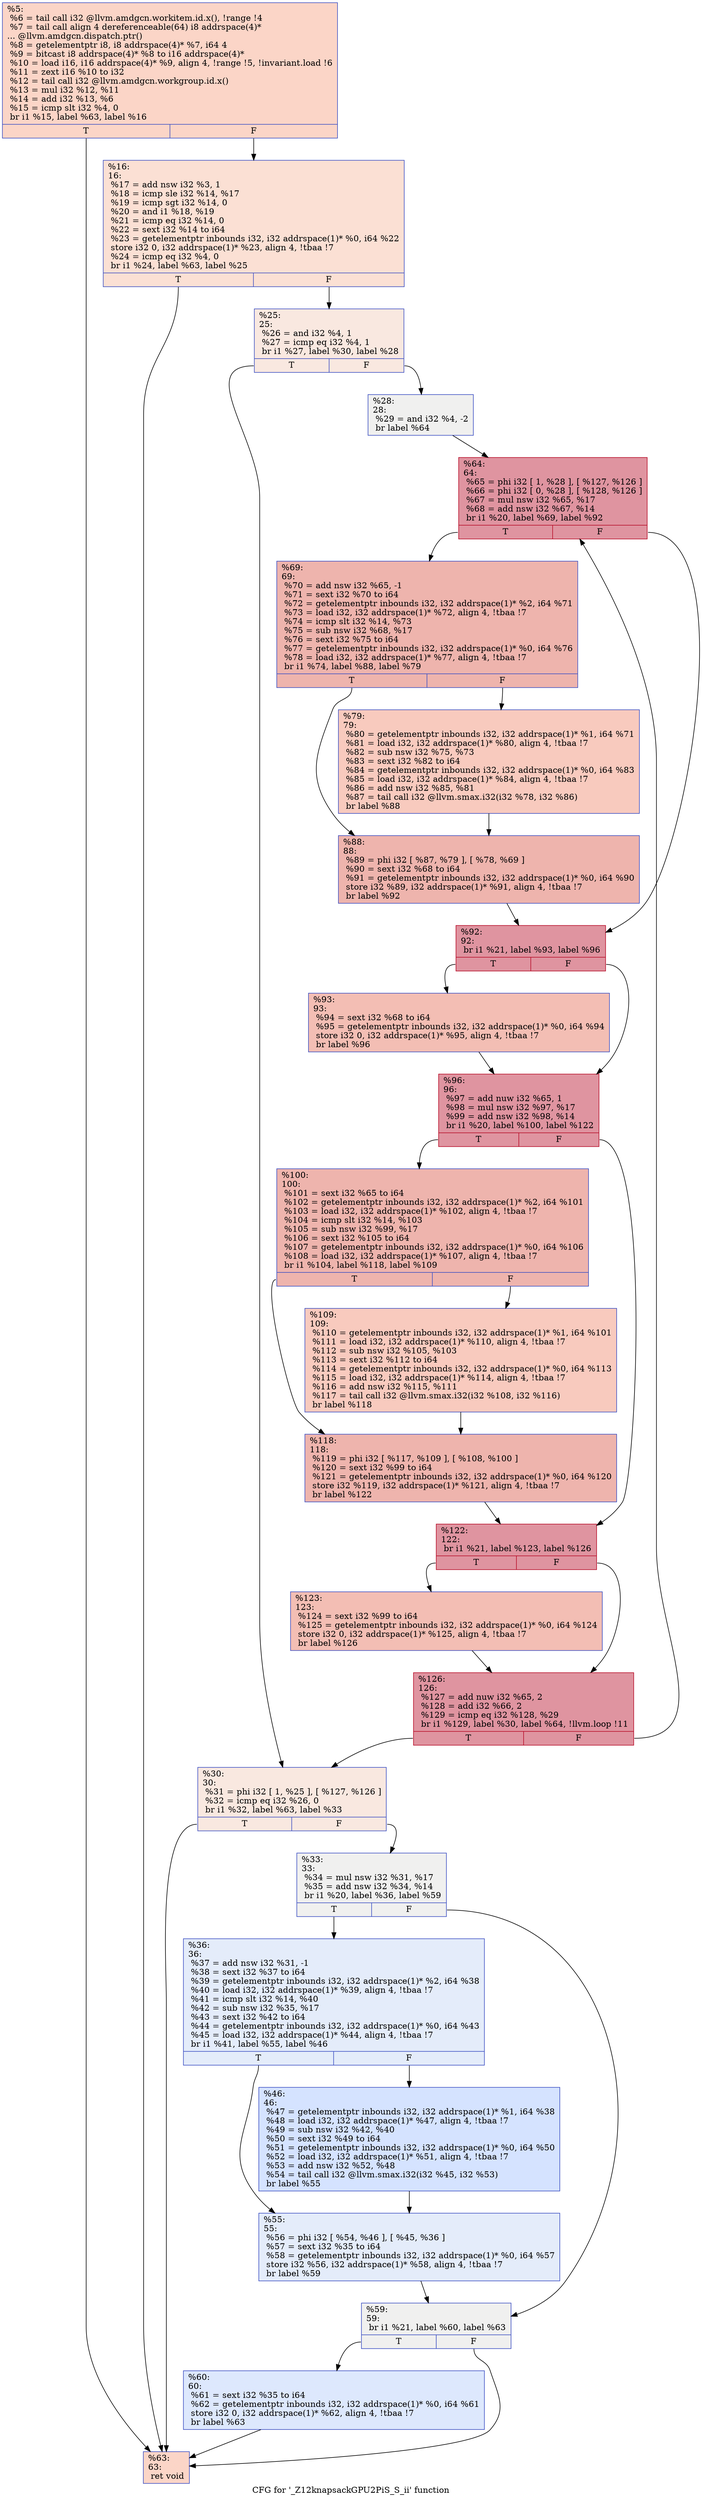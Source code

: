 digraph "CFG for '_Z12knapsackGPU2PiS_S_ii' function" {
	label="CFG for '_Z12knapsackGPU2PiS_S_ii' function";

	Node0x57fc970 [shape=record,color="#3d50c3ff", style=filled, fillcolor="#f5a08170",label="{%5:\l  %6 = tail call i32 @llvm.amdgcn.workitem.id.x(), !range !4\l  %7 = tail call align 4 dereferenceable(64) i8 addrspace(4)*\l... @llvm.amdgcn.dispatch.ptr()\l  %8 = getelementptr i8, i8 addrspace(4)* %7, i64 4\l  %9 = bitcast i8 addrspace(4)* %8 to i16 addrspace(4)*\l  %10 = load i16, i16 addrspace(4)* %9, align 4, !range !5, !invariant.load !6\l  %11 = zext i16 %10 to i32\l  %12 = tail call i32 @llvm.amdgcn.workgroup.id.x()\l  %13 = mul i32 %12, %11\l  %14 = add i32 %13, %6\l  %15 = icmp slt i32 %4, 0\l  br i1 %15, label %63, label %16\l|{<s0>T|<s1>F}}"];
	Node0x57fc970:s0 -> Node0x57fe7f0;
	Node0x57fc970:s1 -> Node0x57fe880;
	Node0x57fe880 [shape=record,color="#3d50c3ff", style=filled, fillcolor="#f7b99e70",label="{%16:\l16:                                               \l  %17 = add nsw i32 %3, 1\l  %18 = icmp sle i32 %14, %17\l  %19 = icmp sgt i32 %14, 0\l  %20 = and i1 %18, %19\l  %21 = icmp eq i32 %14, 0\l  %22 = sext i32 %14 to i64\l  %23 = getelementptr inbounds i32, i32 addrspace(1)* %0, i64 %22\l  store i32 0, i32 addrspace(1)* %23, align 4, !tbaa !7\l  %24 = icmp eq i32 %4, 0\l  br i1 %24, label %63, label %25\l|{<s0>T|<s1>F}}"];
	Node0x57fe880:s0 -> Node0x57fe7f0;
	Node0x57fe880:s1 -> Node0x57ff0d0;
	Node0x57ff0d0 [shape=record,color="#3d50c3ff", style=filled, fillcolor="#f1ccb870",label="{%25:\l25:                                               \l  %26 = and i32 %4, 1\l  %27 = icmp eq i32 %4, 1\l  br i1 %27, label %30, label %28\l|{<s0>T|<s1>F}}"];
	Node0x57ff0d0:s0 -> Node0x57ff330;
	Node0x57ff0d0:s1 -> Node0x57ff380;
	Node0x57ff380 [shape=record,color="#3d50c3ff", style=filled, fillcolor="#dedcdb70",label="{%28:\l28:                                               \l  %29 = and i32 %4, -2\l  br label %64\l}"];
	Node0x57ff380 -> Node0x57ff550;
	Node0x57ff330 [shape=record,color="#3d50c3ff", style=filled, fillcolor="#f1ccb870",label="{%30:\l30:                                               \l  %31 = phi i32 [ 1, %25 ], [ %127, %126 ]\l  %32 = icmp eq i32 %26, 0\l  br i1 %32, label %63, label %33\l|{<s0>T|<s1>F}}"];
	Node0x57ff330:s0 -> Node0x57fe7f0;
	Node0x57ff330:s1 -> Node0x57fe9c0;
	Node0x57fe9c0 [shape=record,color="#3d50c3ff", style=filled, fillcolor="#dedcdb70",label="{%33:\l33:                                               \l  %34 = mul nsw i32 %31, %17\l  %35 = add nsw i32 %34, %14\l  br i1 %20, label %36, label %59\l|{<s0>T|<s1>F}}"];
	Node0x57fe9c0:s0 -> Node0x57fea50;
	Node0x57fe9c0:s1 -> Node0x57ffbf0;
	Node0x57fea50 [shape=record,color="#3d50c3ff", style=filled, fillcolor="#c1d4f470",label="{%36:\l36:                                               \l  %37 = add nsw i32 %31, -1\l  %38 = sext i32 %37 to i64\l  %39 = getelementptr inbounds i32, i32 addrspace(1)* %2, i64 %38\l  %40 = load i32, i32 addrspace(1)* %39, align 4, !tbaa !7\l  %41 = icmp slt i32 %14, %40\l  %42 = sub nsw i32 %35, %17\l  %43 = sext i32 %42 to i64\l  %44 = getelementptr inbounds i32, i32 addrspace(1)* %0, i64 %43\l  %45 = load i32, i32 addrspace(1)* %44, align 4, !tbaa !7\l  br i1 %41, label %55, label %46\l|{<s0>T|<s1>F}}"];
	Node0x57fea50:s0 -> Node0x58007f0;
	Node0x57fea50:s1 -> Node0x5800840;
	Node0x5800840 [shape=record,color="#3d50c3ff", style=filled, fillcolor="#a1c0ff70",label="{%46:\l46:                                               \l  %47 = getelementptr inbounds i32, i32 addrspace(1)* %1, i64 %38\l  %48 = load i32, i32 addrspace(1)* %47, align 4, !tbaa !7\l  %49 = sub nsw i32 %42, %40\l  %50 = sext i32 %49 to i64\l  %51 = getelementptr inbounds i32, i32 addrspace(1)* %0, i64 %50\l  %52 = load i32, i32 addrspace(1)* %51, align 4, !tbaa !7\l  %53 = add nsw i32 %52, %48\l  %54 = tail call i32 @llvm.smax.i32(i32 %45, i32 %53)\l  br label %55\l}"];
	Node0x5800840 -> Node0x58007f0;
	Node0x58007f0 [shape=record,color="#3d50c3ff", style=filled, fillcolor="#c1d4f470",label="{%55:\l55:                                               \l  %56 = phi i32 [ %54, %46 ], [ %45, %36 ]\l  %57 = sext i32 %35 to i64\l  %58 = getelementptr inbounds i32, i32 addrspace(1)* %0, i64 %57\l  store i32 %56, i32 addrspace(1)* %58, align 4, !tbaa !7\l  br label %59\l}"];
	Node0x58007f0 -> Node0x57ffbf0;
	Node0x57ffbf0 [shape=record,color="#3d50c3ff", style=filled, fillcolor="#dedcdb70",label="{%59:\l59:                                               \l  br i1 %21, label %60, label %63\l|{<s0>T|<s1>F}}"];
	Node0x57ffbf0:s0 -> Node0x5801290;
	Node0x57ffbf0:s1 -> Node0x57fe7f0;
	Node0x5801290 [shape=record,color="#3d50c3ff", style=filled, fillcolor="#b2ccfb70",label="{%60:\l60:                                               \l  %61 = sext i32 %35 to i64\l  %62 = getelementptr inbounds i32, i32 addrspace(1)* %0, i64 %61\l  store i32 0, i32 addrspace(1)* %62, align 4, !tbaa !7\l  br label %63\l}"];
	Node0x5801290 -> Node0x57fe7f0;
	Node0x57fe7f0 [shape=record,color="#3d50c3ff", style=filled, fillcolor="#f5a08170",label="{%63:\l63:                                               \l  ret void\l}"];
	Node0x57ff550 [shape=record,color="#b70d28ff", style=filled, fillcolor="#b70d2870",label="{%64:\l64:                                               \l  %65 = phi i32 [ 1, %28 ], [ %127, %126 ]\l  %66 = phi i32 [ 0, %28 ], [ %128, %126 ]\l  %67 = mul nsw i32 %65, %17\l  %68 = add nsw i32 %67, %14\l  br i1 %20, label %69, label %92\l|{<s0>T|<s1>F}}"];
	Node0x57ff550:s0 -> Node0x5801a90;
	Node0x57ff550:s1 -> Node0x5801ae0;
	Node0x5801a90 [shape=record,color="#3d50c3ff", style=filled, fillcolor="#d8564670",label="{%69:\l69:                                               \l  %70 = add nsw i32 %65, -1\l  %71 = sext i32 %70 to i64\l  %72 = getelementptr inbounds i32, i32 addrspace(1)* %2, i64 %71\l  %73 = load i32, i32 addrspace(1)* %72, align 4, !tbaa !7\l  %74 = icmp slt i32 %14, %73\l  %75 = sub nsw i32 %68, %17\l  %76 = sext i32 %75 to i64\l  %77 = getelementptr inbounds i32, i32 addrspace(1)* %0, i64 %76\l  %78 = load i32, i32 addrspace(1)* %77, align 4, !tbaa !7\l  br i1 %74, label %88, label %79\l|{<s0>T|<s1>F}}"];
	Node0x5801a90:s0 -> Node0x58020c0;
	Node0x5801a90:s1 -> Node0x5802110;
	Node0x5802110 [shape=record,color="#3d50c3ff", style=filled, fillcolor="#ef886b70",label="{%79:\l79:                                               \l  %80 = getelementptr inbounds i32, i32 addrspace(1)* %1, i64 %71\l  %81 = load i32, i32 addrspace(1)* %80, align 4, !tbaa !7\l  %82 = sub nsw i32 %75, %73\l  %83 = sext i32 %82 to i64\l  %84 = getelementptr inbounds i32, i32 addrspace(1)* %0, i64 %83\l  %85 = load i32, i32 addrspace(1)* %84, align 4, !tbaa !7\l  %86 = add nsw i32 %85, %81\l  %87 = tail call i32 @llvm.smax.i32(i32 %78, i32 %86)\l  br label %88\l}"];
	Node0x5802110 -> Node0x58020c0;
	Node0x58020c0 [shape=record,color="#3d50c3ff", style=filled, fillcolor="#d8564670",label="{%88:\l88:                                               \l  %89 = phi i32 [ %87, %79 ], [ %78, %69 ]\l  %90 = sext i32 %68 to i64\l  %91 = getelementptr inbounds i32, i32 addrspace(1)* %0, i64 %90\l  store i32 %89, i32 addrspace(1)* %91, align 4, !tbaa !7\l  br label %92\l}"];
	Node0x58020c0 -> Node0x5801ae0;
	Node0x5801ae0 [shape=record,color="#b70d28ff", style=filled, fillcolor="#b70d2870",label="{%92:\l92:                                               \l  br i1 %21, label %93, label %96\l|{<s0>T|<s1>F}}"];
	Node0x5801ae0:s0 -> Node0x5802a00;
	Node0x5801ae0:s1 -> Node0x5802a50;
	Node0x5802a00 [shape=record,color="#3d50c3ff", style=filled, fillcolor="#e36c5570",label="{%93:\l93:                                               \l  %94 = sext i32 %68 to i64\l  %95 = getelementptr inbounds i32, i32 addrspace(1)* %0, i64 %94\l  store i32 0, i32 addrspace(1)* %95, align 4, !tbaa !7\l  br label %96\l}"];
	Node0x5802a00 -> Node0x5802a50;
	Node0x5802a50 [shape=record,color="#b70d28ff", style=filled, fillcolor="#b70d2870",label="{%96:\l96:                                               \l  %97 = add nuw i32 %65, 1\l  %98 = mul nsw i32 %97, %17\l  %99 = add nsw i32 %98, %14\l  br i1 %20, label %100, label %122\l|{<s0>T|<s1>F}}"];
	Node0x5802a50:s0 -> Node0x5802f10;
	Node0x5802a50:s1 -> Node0x5802f60;
	Node0x5802f10 [shape=record,color="#3d50c3ff", style=filled, fillcolor="#d8564670",label="{%100:\l100:                                              \l  %101 = sext i32 %65 to i64\l  %102 = getelementptr inbounds i32, i32 addrspace(1)* %2, i64 %101\l  %103 = load i32, i32 addrspace(1)* %102, align 4, !tbaa !7\l  %104 = icmp slt i32 %14, %103\l  %105 = sub nsw i32 %99, %17\l  %106 = sext i32 %105 to i64\l  %107 = getelementptr inbounds i32, i32 addrspace(1)* %0, i64 %106\l  %108 = load i32, i32 addrspace(1)* %107, align 4, !tbaa !7\l  br i1 %104, label %118, label %109\l|{<s0>T|<s1>F}}"];
	Node0x5802f10:s0 -> Node0x5803480;
	Node0x5802f10:s1 -> Node0x58034d0;
	Node0x58034d0 [shape=record,color="#3d50c3ff", style=filled, fillcolor="#ef886b70",label="{%109:\l109:                                              \l  %110 = getelementptr inbounds i32, i32 addrspace(1)* %1, i64 %101\l  %111 = load i32, i32 addrspace(1)* %110, align 4, !tbaa !7\l  %112 = sub nsw i32 %105, %103\l  %113 = sext i32 %112 to i64\l  %114 = getelementptr inbounds i32, i32 addrspace(1)* %0, i64 %113\l  %115 = load i32, i32 addrspace(1)* %114, align 4, !tbaa !7\l  %116 = add nsw i32 %115, %111\l  %117 = tail call i32 @llvm.smax.i32(i32 %108, i32 %116)\l  br label %118\l}"];
	Node0x58034d0 -> Node0x5803480;
	Node0x5803480 [shape=record,color="#3d50c3ff", style=filled, fillcolor="#d8564670",label="{%118:\l118:                                              \l  %119 = phi i32 [ %117, %109 ], [ %108, %100 ]\l  %120 = sext i32 %99 to i64\l  %121 = getelementptr inbounds i32, i32 addrspace(1)* %0, i64 %120\l  store i32 %119, i32 addrspace(1)* %121, align 4, !tbaa !7\l  br label %122\l}"];
	Node0x5803480 -> Node0x5802f60;
	Node0x5802f60 [shape=record,color="#b70d28ff", style=filled, fillcolor="#b70d2870",label="{%122:\l122:                                              \l  br i1 %21, label %123, label %126\l|{<s0>T|<s1>F}}"];
	Node0x5802f60:s0 -> Node0x5803dc0;
	Node0x5802f60:s1 -> Node0x57ff640;
	Node0x5803dc0 [shape=record,color="#3d50c3ff", style=filled, fillcolor="#e36c5570",label="{%123:\l123:                                              \l  %124 = sext i32 %99 to i64\l  %125 = getelementptr inbounds i32, i32 addrspace(1)* %0, i64 %124\l  store i32 0, i32 addrspace(1)* %125, align 4, !tbaa !7\l  br label %126\l}"];
	Node0x5803dc0 -> Node0x57ff640;
	Node0x57ff640 [shape=record,color="#b70d28ff", style=filled, fillcolor="#b70d2870",label="{%126:\l126:                                              \l  %127 = add nuw i32 %65, 2\l  %128 = add i32 %66, 2\l  %129 = icmp eq i32 %128, %29\l  br i1 %129, label %30, label %64, !llvm.loop !11\l|{<s0>T|<s1>F}}"];
	Node0x57ff640:s0 -> Node0x57ff330;
	Node0x57ff640:s1 -> Node0x57ff550;
}
